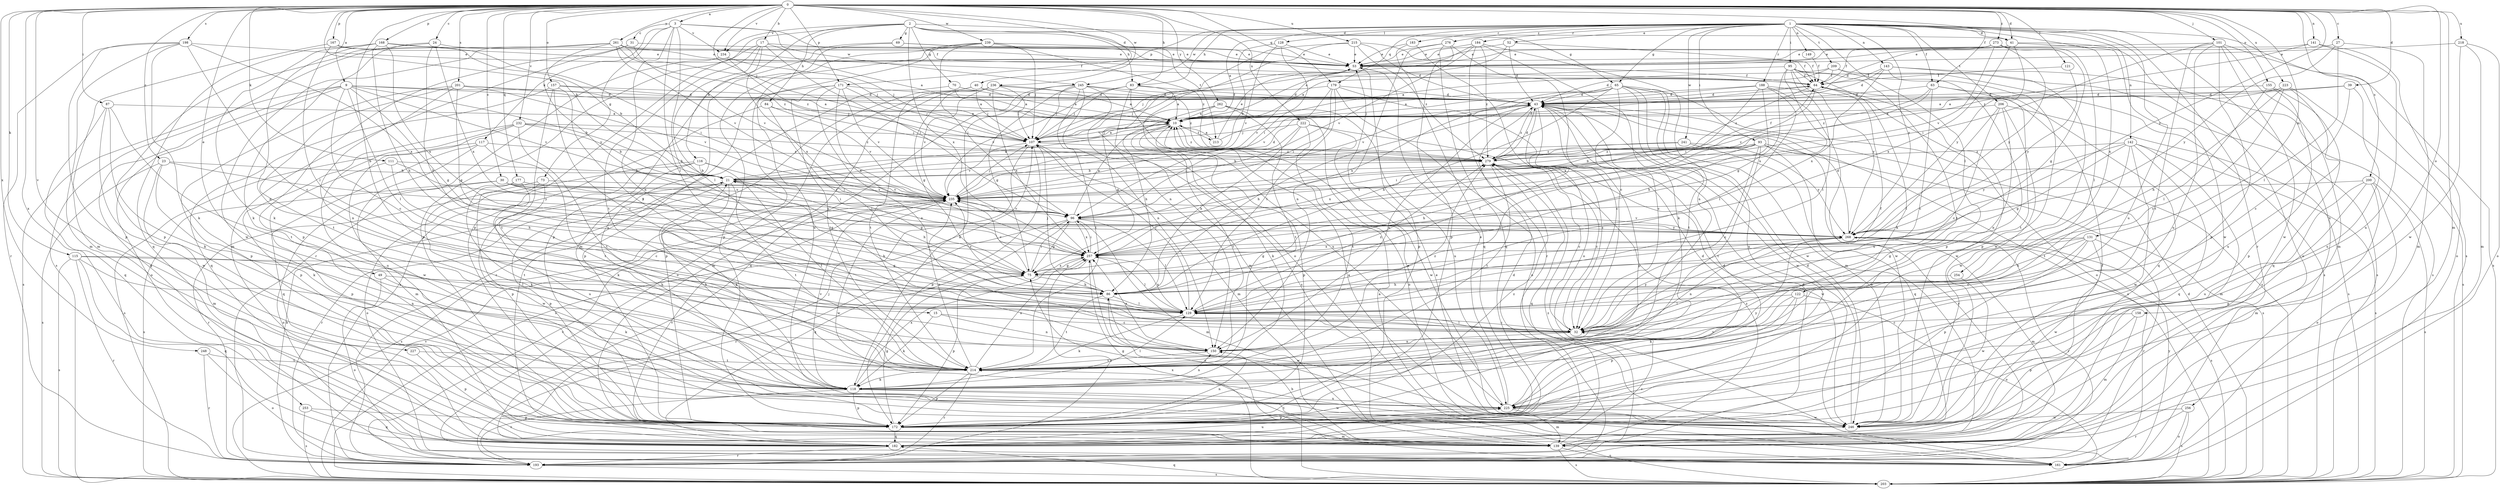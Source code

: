 strict digraph  {
0;
1;
2;
3;
9;
10;
15;
17;
21;
23;
24;
27;
30;
31;
32;
39;
40;
41;
43;
49;
52;
53;
63;
64;
65;
69;
70;
73;
75;
83;
84;
86;
87;
93;
95;
96;
101;
107;
111;
115;
116;
117;
118;
121;
122;
128;
129;
131;
139;
141;
142;
143;
149;
150;
155;
157;
158;
161;
167;
168;
171;
172;
177;
179;
182;
183;
184;
188;
193;
198;
200;
201;
203;
206;
209;
213;
214;
215;
218;
222;
223;
225;
227;
232;
234;
235;
236;
239;
241;
245;
246;
248;
253;
254;
256;
257;
261;
262;
268;
273;
276;
279;
0 -> 3  [label=a];
0 -> 9  [label=a];
0 -> 15  [label=b];
0 -> 17  [label=b];
0 -> 21  [label=b];
0 -> 23  [label=c];
0 -> 24  [label=c];
0 -> 27  [label=c];
0 -> 30  [label=c];
0 -> 39  [label=d];
0 -> 40  [label=d];
0 -> 41  [label=d];
0 -> 49  [label=e];
0 -> 63  [label=f];
0 -> 83  [label=h];
0 -> 87  [label=i];
0 -> 101  [label=j];
0 -> 107  [label=j];
0 -> 111  [label=k];
0 -> 115  [label=k];
0 -> 121  [label=l];
0 -> 131  [label=m];
0 -> 139  [label=m];
0 -> 141  [label=n];
0 -> 155  [label=o];
0 -> 157  [label=o];
0 -> 158  [label=o];
0 -> 167  [label=p];
0 -> 168  [label=p];
0 -> 171  [label=p];
0 -> 177  [label=q];
0 -> 179  [label=q];
0 -> 198  [label=s];
0 -> 200  [label=s];
0 -> 201  [label=s];
0 -> 215  [label=u];
0 -> 218  [label=u];
0 -> 222  [label=u];
0 -> 223  [label=u];
0 -> 227  [label=v];
0 -> 232  [label=v];
0 -> 234  [label=v];
0 -> 236  [label=w];
0 -> 239  [label=w];
0 -> 248  [label=x];
0 -> 253  [label=x];
0 -> 261  [label=y];
0 -> 262  [label=y];
0 -> 268  [label=y];
0 -> 273  [label=z];
1 -> 10  [label=a];
1 -> 41  [label=d];
1 -> 52  [label=e];
1 -> 63  [label=f];
1 -> 65  [label=g];
1 -> 83  [label=h];
1 -> 93  [label=i];
1 -> 95  [label=i];
1 -> 122  [label=l];
1 -> 128  [label=l];
1 -> 142  [label=n];
1 -> 143  [label=n];
1 -> 149  [label=n];
1 -> 171  [label=p];
1 -> 179  [label=q];
1 -> 183  [label=r];
1 -> 184  [label=r];
1 -> 188  [label=r];
1 -> 193  [label=r];
1 -> 203  [label=s];
1 -> 206  [label=t];
1 -> 209  [label=t];
1 -> 225  [label=u];
1 -> 241  [label=w];
1 -> 245  [label=w];
1 -> 254  [label=x];
1 -> 256  [label=x];
1 -> 268  [label=y];
1 -> 276  [label=z];
2 -> 41  [label=d];
2 -> 65  [label=g];
2 -> 69  [label=g];
2 -> 70  [label=g];
2 -> 83  [label=h];
2 -> 84  [label=h];
2 -> 116  [label=k];
2 -> 172  [label=p];
2 -> 213  [label=t];
2 -> 234  [label=v];
2 -> 257  [label=x];
3 -> 31  [label=c];
3 -> 64  [label=f];
3 -> 73  [label=g];
3 -> 86  [label=h];
3 -> 117  [label=k];
3 -> 129  [label=l];
3 -> 150  [label=n];
3 -> 234  [label=v];
3 -> 245  [label=w];
9 -> 10  [label=a];
9 -> 21  [label=b];
9 -> 32  [label=c];
9 -> 43  [label=d];
9 -> 75  [label=g];
9 -> 129  [label=l];
9 -> 161  [label=o];
9 -> 182  [label=q];
9 -> 203  [label=s];
9 -> 235  [label=v];
10 -> 107  [label=j];
10 -> 118  [label=k];
10 -> 172  [label=p];
10 -> 213  [label=t];
10 -> 214  [label=t];
10 -> 279  [label=z];
15 -> 32  [label=c];
15 -> 118  [label=k];
15 -> 150  [label=n];
17 -> 10  [label=a];
17 -> 53  [label=e];
17 -> 96  [label=i];
17 -> 129  [label=l];
17 -> 172  [label=p];
17 -> 214  [label=t];
17 -> 257  [label=x];
21 -> 10  [label=a];
21 -> 43  [label=d];
21 -> 75  [label=g];
21 -> 86  [label=h];
21 -> 118  [label=k];
21 -> 172  [label=p];
21 -> 193  [label=r];
21 -> 214  [label=t];
21 -> 235  [label=v];
23 -> 21  [label=b];
23 -> 118  [label=k];
23 -> 139  [label=m];
23 -> 203  [label=s];
23 -> 268  [label=y];
24 -> 53  [label=e];
24 -> 86  [label=h];
24 -> 203  [label=s];
24 -> 246  [label=w];
24 -> 257  [label=x];
27 -> 53  [label=e];
27 -> 129  [label=l];
27 -> 139  [label=m];
27 -> 268  [label=y];
30 -> 75  [label=g];
30 -> 96  [label=i];
30 -> 161  [label=o];
30 -> 203  [label=s];
30 -> 235  [label=v];
30 -> 268  [label=y];
31 -> 53  [label=e];
31 -> 139  [label=m];
31 -> 172  [label=p];
31 -> 235  [label=v];
32 -> 21  [label=b];
32 -> 64  [label=f];
32 -> 129  [label=l];
32 -> 150  [label=n];
32 -> 268  [label=y];
32 -> 279  [label=z];
39 -> 10  [label=a];
39 -> 32  [label=c];
39 -> 43  [label=d];
39 -> 225  [label=u];
40 -> 10  [label=a];
40 -> 43  [label=d];
40 -> 107  [label=j];
40 -> 193  [label=r];
40 -> 214  [label=t];
41 -> 53  [label=e];
41 -> 161  [label=o];
41 -> 246  [label=w];
41 -> 257  [label=x];
41 -> 268  [label=y];
43 -> 10  [label=a];
43 -> 86  [label=h];
43 -> 129  [label=l];
43 -> 150  [label=n];
43 -> 172  [label=p];
43 -> 203  [label=s];
43 -> 246  [label=w];
43 -> 279  [label=z];
49 -> 86  [label=h];
49 -> 118  [label=k];
49 -> 161  [label=o];
52 -> 10  [label=a];
52 -> 43  [label=d];
52 -> 53  [label=e];
52 -> 64  [label=f];
53 -> 64  [label=f];
53 -> 107  [label=j];
53 -> 172  [label=p];
53 -> 235  [label=v];
63 -> 32  [label=c];
63 -> 43  [label=d];
63 -> 96  [label=i];
63 -> 182  [label=q];
63 -> 214  [label=t];
63 -> 279  [label=z];
64 -> 43  [label=d];
64 -> 235  [label=v];
64 -> 246  [label=w];
64 -> 279  [label=z];
65 -> 10  [label=a];
65 -> 32  [label=c];
65 -> 43  [label=d];
65 -> 86  [label=h];
65 -> 139  [label=m];
65 -> 203  [label=s];
65 -> 214  [label=t];
65 -> 225  [label=u];
65 -> 235  [label=v];
65 -> 246  [label=w];
65 -> 257  [label=x];
69 -> 53  [label=e];
69 -> 64  [label=f];
69 -> 172  [label=p];
69 -> 225  [label=u];
70 -> 10  [label=a];
70 -> 43  [label=d];
70 -> 172  [label=p];
73 -> 193  [label=r];
73 -> 225  [label=u];
73 -> 235  [label=v];
73 -> 246  [label=w];
75 -> 86  [label=h];
75 -> 96  [label=i];
75 -> 172  [label=p];
75 -> 235  [label=v];
75 -> 257  [label=x];
83 -> 10  [label=a];
83 -> 43  [label=d];
83 -> 107  [label=j];
83 -> 203  [label=s];
83 -> 225  [label=u];
83 -> 235  [label=v];
84 -> 10  [label=a];
84 -> 129  [label=l];
84 -> 193  [label=r];
84 -> 235  [label=v];
86 -> 107  [label=j];
86 -> 129  [label=l];
86 -> 214  [label=t];
86 -> 235  [label=v];
86 -> 246  [label=w];
87 -> 10  [label=a];
87 -> 118  [label=k];
87 -> 182  [label=q];
87 -> 214  [label=t];
87 -> 246  [label=w];
93 -> 21  [label=b];
93 -> 32  [label=c];
93 -> 86  [label=h];
93 -> 96  [label=i];
93 -> 129  [label=l];
93 -> 193  [label=r];
93 -> 203  [label=s];
93 -> 214  [label=t];
93 -> 246  [label=w];
93 -> 257  [label=x];
93 -> 279  [label=z];
95 -> 10  [label=a];
95 -> 64  [label=f];
95 -> 75  [label=g];
95 -> 118  [label=k];
95 -> 129  [label=l];
95 -> 203  [label=s];
95 -> 214  [label=t];
95 -> 257  [label=x];
95 -> 268  [label=y];
96 -> 10  [label=a];
96 -> 75  [label=g];
96 -> 129  [label=l];
96 -> 139  [label=m];
96 -> 182  [label=q];
96 -> 193  [label=r];
96 -> 235  [label=v];
96 -> 257  [label=x];
96 -> 268  [label=y];
101 -> 53  [label=e];
101 -> 96  [label=i];
101 -> 139  [label=m];
101 -> 172  [label=p];
101 -> 203  [label=s];
101 -> 214  [label=t];
101 -> 225  [label=u];
101 -> 246  [label=w];
107 -> 10  [label=a];
107 -> 43  [label=d];
107 -> 139  [label=m];
107 -> 172  [label=p];
107 -> 203  [label=s];
107 -> 235  [label=v];
107 -> 279  [label=z];
111 -> 21  [label=b];
111 -> 86  [label=h];
111 -> 172  [label=p];
111 -> 268  [label=y];
115 -> 75  [label=g];
115 -> 129  [label=l];
115 -> 150  [label=n];
115 -> 182  [label=q];
115 -> 193  [label=r];
115 -> 203  [label=s];
116 -> 21  [label=b];
116 -> 96  [label=i];
116 -> 118  [label=k];
116 -> 161  [label=o];
116 -> 172  [label=p];
116 -> 214  [label=t];
117 -> 139  [label=m];
117 -> 182  [label=q];
117 -> 203  [label=s];
117 -> 214  [label=t];
117 -> 279  [label=z];
118 -> 21  [label=b];
118 -> 129  [label=l];
118 -> 150  [label=n];
118 -> 172  [label=p];
118 -> 193  [label=r];
118 -> 225  [label=u];
118 -> 235  [label=v];
118 -> 246  [label=w];
118 -> 257  [label=x];
118 -> 268  [label=y];
121 -> 64  [label=f];
121 -> 268  [label=y];
122 -> 118  [label=k];
122 -> 129  [label=l];
122 -> 161  [label=o];
122 -> 172  [label=p];
122 -> 214  [label=t];
128 -> 21  [label=b];
128 -> 53  [label=e];
128 -> 96  [label=i];
128 -> 235  [label=v];
129 -> 32  [label=c];
129 -> 107  [label=j];
129 -> 118  [label=k];
129 -> 257  [label=x];
129 -> 279  [label=z];
131 -> 32  [label=c];
131 -> 75  [label=g];
131 -> 86  [label=h];
131 -> 172  [label=p];
131 -> 193  [label=r];
131 -> 246  [label=w];
131 -> 257  [label=x];
139 -> 32  [label=c];
139 -> 161  [label=o];
139 -> 203  [label=s];
139 -> 214  [label=t];
139 -> 235  [label=v];
139 -> 279  [label=z];
141 -> 53  [label=e];
141 -> 161  [label=o];
141 -> 225  [label=u];
141 -> 279  [label=z];
142 -> 75  [label=g];
142 -> 139  [label=m];
142 -> 182  [label=q];
142 -> 203  [label=s];
142 -> 214  [label=t];
142 -> 246  [label=w];
142 -> 268  [label=y];
142 -> 279  [label=z];
143 -> 43  [label=d];
143 -> 64  [label=f];
143 -> 172  [label=p];
143 -> 203  [label=s];
143 -> 246  [label=w];
143 -> 257  [label=x];
149 -> 64  [label=f];
150 -> 214  [label=t];
150 -> 257  [label=x];
150 -> 279  [label=z];
155 -> 43  [label=d];
155 -> 129  [label=l];
155 -> 172  [label=p];
155 -> 182  [label=q];
157 -> 32  [label=c];
157 -> 43  [label=d];
157 -> 107  [label=j];
157 -> 129  [label=l];
157 -> 182  [label=q];
157 -> 214  [label=t];
158 -> 32  [label=c];
158 -> 139  [label=m];
158 -> 172  [label=p];
161 -> 10  [label=a];
161 -> 268  [label=y];
167 -> 21  [label=b];
167 -> 53  [label=e];
167 -> 129  [label=l];
167 -> 139  [label=m];
168 -> 53  [label=e];
168 -> 86  [label=h];
168 -> 96  [label=i];
168 -> 118  [label=k];
168 -> 150  [label=n];
168 -> 182  [label=q];
168 -> 257  [label=x];
171 -> 43  [label=d];
171 -> 107  [label=j];
171 -> 150  [label=n];
171 -> 172  [label=p];
171 -> 214  [label=t];
171 -> 235  [label=v];
171 -> 257  [label=x];
172 -> 43  [label=d];
172 -> 75  [label=g];
172 -> 139  [label=m];
172 -> 150  [label=n];
172 -> 182  [label=q];
172 -> 279  [label=z];
177 -> 32  [label=c];
177 -> 118  [label=k];
177 -> 214  [label=t];
177 -> 235  [label=v];
179 -> 32  [label=c];
179 -> 43  [label=d];
179 -> 96  [label=i];
179 -> 107  [label=j];
179 -> 129  [label=l];
179 -> 161  [label=o];
179 -> 235  [label=v];
182 -> 43  [label=d];
182 -> 64  [label=f];
182 -> 107  [label=j];
182 -> 193  [label=r];
182 -> 225  [label=u];
183 -> 53  [label=e];
183 -> 161  [label=o];
183 -> 182  [label=q];
184 -> 53  [label=e];
184 -> 107  [label=j];
184 -> 118  [label=k];
184 -> 150  [label=n];
184 -> 193  [label=r];
184 -> 235  [label=v];
184 -> 279  [label=z];
188 -> 43  [label=d];
188 -> 86  [label=h];
188 -> 107  [label=j];
188 -> 129  [label=l];
188 -> 161  [label=o];
188 -> 246  [label=w];
188 -> 257  [label=x];
193 -> 21  [label=b];
193 -> 43  [label=d];
193 -> 203  [label=s];
193 -> 235  [label=v];
193 -> 279  [label=z];
198 -> 32  [label=c];
198 -> 53  [label=e];
198 -> 118  [label=k];
198 -> 139  [label=m];
198 -> 172  [label=p];
198 -> 193  [label=r];
198 -> 257  [label=x];
200 -> 139  [label=m];
200 -> 161  [label=o];
200 -> 172  [label=p];
200 -> 203  [label=s];
200 -> 225  [label=u];
200 -> 235  [label=v];
201 -> 10  [label=a];
201 -> 43  [label=d];
201 -> 75  [label=g];
201 -> 150  [label=n];
201 -> 172  [label=p];
201 -> 214  [label=t];
201 -> 235  [label=v];
203 -> 43  [label=d];
203 -> 53  [label=e];
203 -> 86  [label=h];
203 -> 182  [label=q];
203 -> 235  [label=v];
203 -> 257  [label=x];
206 -> 10  [label=a];
206 -> 32  [label=c];
206 -> 129  [label=l];
206 -> 150  [label=n];
206 -> 203  [label=s];
206 -> 246  [label=w];
209 -> 10  [label=a];
209 -> 43  [label=d];
209 -> 64  [label=f];
209 -> 172  [label=p];
209 -> 203  [label=s];
213 -> 10  [label=a];
213 -> 53  [label=e];
213 -> 64  [label=f];
214 -> 118  [label=k];
214 -> 172  [label=p];
214 -> 193  [label=r];
214 -> 235  [label=v];
214 -> 257  [label=x];
215 -> 43  [label=d];
215 -> 53  [label=e];
215 -> 64  [label=f];
215 -> 150  [label=n];
215 -> 161  [label=o];
215 -> 279  [label=z];
218 -> 53  [label=e];
218 -> 139  [label=m];
218 -> 161  [label=o];
218 -> 246  [label=w];
222 -> 32  [label=c];
222 -> 86  [label=h];
222 -> 96  [label=i];
222 -> 107  [label=j];
222 -> 214  [label=t];
222 -> 246  [label=w];
223 -> 10  [label=a];
223 -> 32  [label=c];
223 -> 43  [label=d];
223 -> 86  [label=h];
223 -> 203  [label=s];
223 -> 225  [label=u];
225 -> 10  [label=a];
225 -> 43  [label=d];
225 -> 53  [label=e];
225 -> 139  [label=m];
225 -> 172  [label=p];
225 -> 246  [label=w];
227 -> 172  [label=p];
227 -> 214  [label=t];
232 -> 21  [label=b];
232 -> 107  [label=j];
232 -> 172  [label=p];
232 -> 214  [label=t];
232 -> 225  [label=u];
232 -> 246  [label=w];
232 -> 279  [label=z];
234 -> 107  [label=j];
234 -> 193  [label=r];
234 -> 279  [label=z];
235 -> 96  [label=i];
235 -> 107  [label=j];
235 -> 203  [label=s];
235 -> 246  [label=w];
236 -> 10  [label=a];
236 -> 43  [label=d];
236 -> 75  [label=g];
236 -> 107  [label=j];
236 -> 139  [label=m];
236 -> 161  [label=o];
236 -> 235  [label=v];
236 -> 257  [label=x];
239 -> 53  [label=e];
239 -> 96  [label=i];
239 -> 107  [label=j];
239 -> 139  [label=m];
239 -> 172  [label=p];
239 -> 225  [label=u];
239 -> 279  [label=z];
241 -> 21  [label=b];
241 -> 182  [label=q];
241 -> 268  [label=y];
241 -> 279  [label=z];
245 -> 43  [label=d];
245 -> 75  [label=g];
245 -> 107  [label=j];
245 -> 118  [label=k];
245 -> 139  [label=m];
245 -> 150  [label=n];
245 -> 182  [label=q];
245 -> 214  [label=t];
245 -> 279  [label=z];
246 -> 10  [label=a];
246 -> 43  [label=d];
246 -> 75  [label=g];
248 -> 161  [label=o];
248 -> 193  [label=r];
248 -> 214  [label=t];
253 -> 172  [label=p];
253 -> 182  [label=q];
253 -> 203  [label=s];
254 -> 86  [label=h];
254 -> 246  [label=w];
256 -> 161  [label=o];
256 -> 193  [label=r];
256 -> 203  [label=s];
256 -> 246  [label=w];
257 -> 75  [label=g];
257 -> 96  [label=i];
257 -> 129  [label=l];
257 -> 161  [label=o];
257 -> 193  [label=r];
261 -> 53  [label=e];
261 -> 64  [label=f];
261 -> 107  [label=j];
261 -> 118  [label=k];
261 -> 172  [label=p];
261 -> 235  [label=v];
261 -> 268  [label=y];
261 -> 279  [label=z];
262 -> 10  [label=a];
262 -> 75  [label=g];
262 -> 86  [label=h];
262 -> 161  [label=o];
262 -> 214  [label=t];
262 -> 225  [label=u];
268 -> 43  [label=d];
268 -> 75  [label=g];
268 -> 139  [label=m];
268 -> 150  [label=n];
268 -> 193  [label=r];
268 -> 203  [label=s];
268 -> 235  [label=v];
268 -> 257  [label=x];
273 -> 43  [label=d];
273 -> 53  [label=e];
273 -> 64  [label=f];
273 -> 75  [label=g];
273 -> 129  [label=l];
273 -> 235  [label=v];
273 -> 268  [label=y];
276 -> 32  [label=c];
276 -> 53  [label=e];
276 -> 150  [label=n];
276 -> 172  [label=p];
276 -> 182  [label=q];
279 -> 21  [label=b];
279 -> 32  [label=c];
279 -> 43  [label=d];
279 -> 64  [label=f];
279 -> 182  [label=q];
279 -> 214  [label=t];
279 -> 246  [label=w];
}
